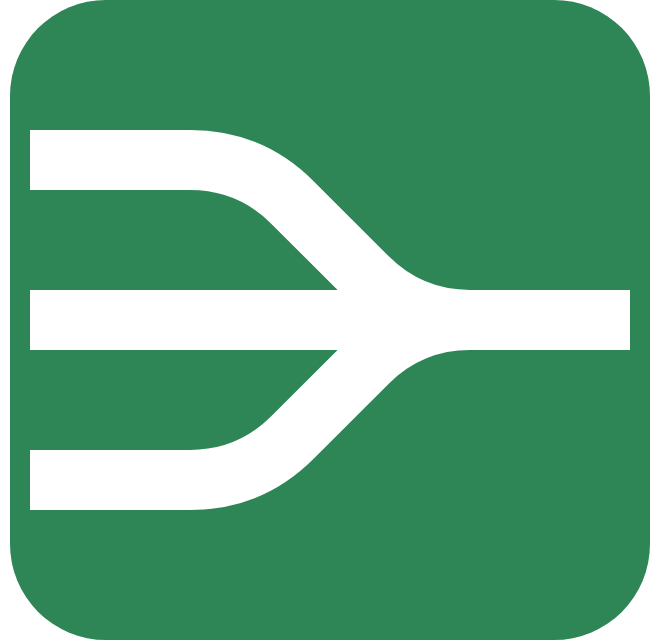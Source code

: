 <mxfile>
    <diagram id="lfSZEURS3zvEZ1dNTjcI" name="Page-1">
        <mxGraphModel dx="525" dy="300" grid="1" gridSize="10" guides="1" tooltips="1" connect="1" arrows="1" fold="1" page="1" pageScale="1" pageWidth="850" pageHeight="1100" math="0" shadow="0">
            <root>
                <mxCell id="0"/>
                <mxCell id="1" parent="0"/>
                <mxCell id="42" value="" style="whiteSpace=wrap;html=1;strokeColor=none;fillColor=#2e8555;rounded=1;" parent="1" vertex="1">
                    <mxGeometry x="40" y="40" width="320" height="320" as="geometry"/>
                </mxCell>
                <mxCell id="49" value="" style="endArrow=none;html=1;strokeWidth=30;strokeColor=#FFFFFF;jumpSize=6;shadow=0;arcSize=60;" parent="1" edge="1">
                    <mxGeometry width="50" height="50" relative="1" as="geometry">
                        <mxPoint x="50" y="280" as="sourcePoint"/>
                        <mxPoint x="350" y="200" as="targetPoint"/>
                        <Array as="points">
                            <mxPoint x="160" y="280"/>
                            <mxPoint x="240" y="200"/>
                        </Array>
                    </mxGeometry>
                </mxCell>
                <mxCell id="50" value="" style="endArrow=none;html=1;strokeWidth=30;strokeColor=#FFFFFF;jumpSize=6;shadow=0;arcSize=60;" parent="1" edge="1">
                    <mxGeometry width="50" height="50" relative="1" as="geometry">
                        <mxPoint x="50" y="200" as="sourcePoint"/>
                        <mxPoint x="350" y="200" as="targetPoint"/>
                    </mxGeometry>
                </mxCell>
                <mxCell id="51" value="" style="endArrow=none;html=1;strokeWidth=30;strokeColor=#FFFFFF;jumpSize=6;shadow=0;arcSize=60;" parent="1" edge="1">
                    <mxGeometry width="50" height="50" relative="1" as="geometry">
                        <mxPoint x="50" y="120" as="sourcePoint"/>
                        <mxPoint x="350" y="200" as="targetPoint"/>
                        <Array as="points">
                            <mxPoint x="160" y="120"/>
                            <mxPoint x="240" y="200"/>
                        </Array>
                    </mxGeometry>
                </mxCell>
            </root>
        </mxGraphModel>
    </diagram>
</mxfile>